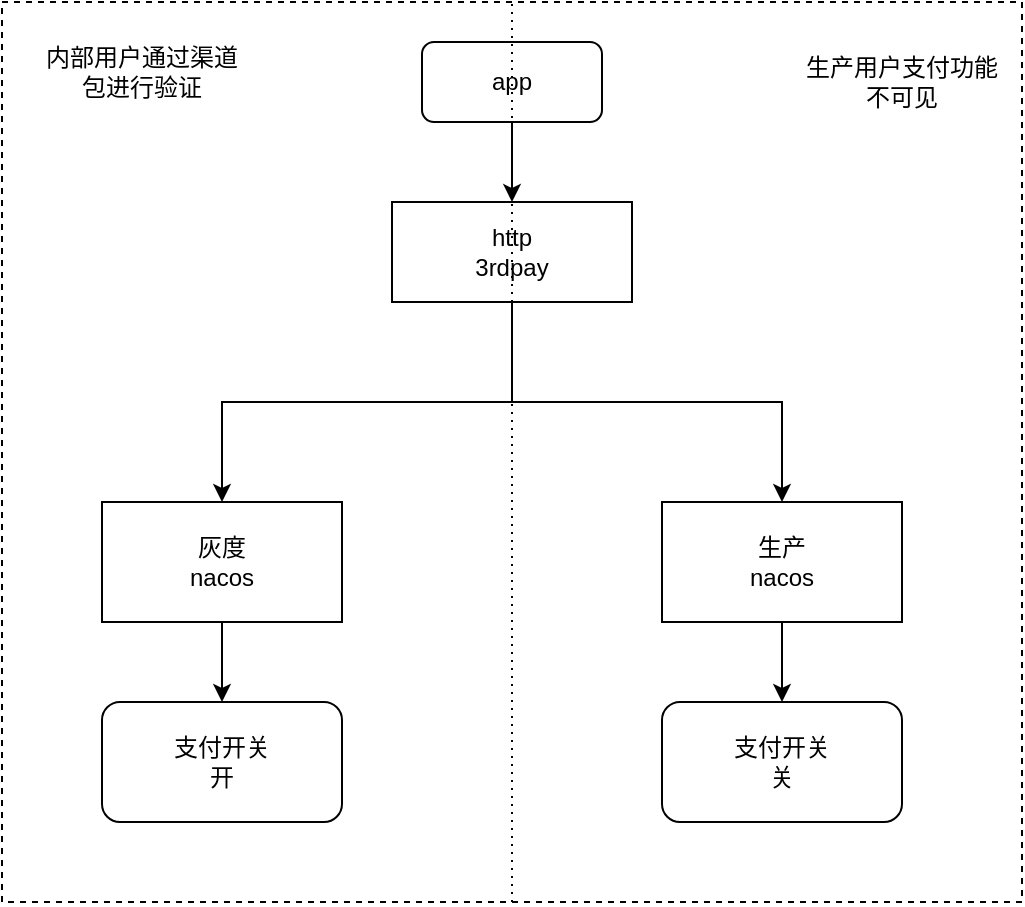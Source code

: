 <mxfile version="17.4.6" type="github" pages="4">
  <diagram id="1ibXJEjT5v1Qtc3Ci-ZA" name="灰度部署">
    <mxGraphModel dx="1186" dy="545" grid="1" gridSize="10" guides="1" tooltips="1" connect="1" arrows="1" fold="1" page="1" pageScale="1" pageWidth="827" pageHeight="1169" math="0" shadow="0">
      <root>
        <mxCell id="0" />
        <mxCell id="1" parent="0" />
        <mxCell id="LKj5p6A1wOPdXeghBESK-13" value="" style="rounded=0;whiteSpace=wrap;html=1;dashed=1;" parent="1" vertex="1">
          <mxGeometry x="110" y="30" width="510" height="450" as="geometry" />
        </mxCell>
        <mxCell id="LKj5p6A1wOPdXeghBESK-5" style="edgeStyle=orthogonalEdgeStyle;rounded=0;orthogonalLoop=1;jettySize=auto;html=1;exitX=0.5;exitY=1;exitDx=0;exitDy=0;entryX=0.5;entryY=0;entryDx=0;entryDy=0;" parent="1" source="LKj5p6A1wOPdXeghBESK-1" target="LKj5p6A1wOPdXeghBESK-2" edge="1">
          <mxGeometry relative="1" as="geometry" />
        </mxCell>
        <mxCell id="LKj5p6A1wOPdXeghBESK-1" value="app" style="rounded=1;whiteSpace=wrap;html=1;" parent="1" vertex="1">
          <mxGeometry x="320" y="50" width="90" height="40" as="geometry" />
        </mxCell>
        <mxCell id="LKj5p6A1wOPdXeghBESK-6" style="edgeStyle=orthogonalEdgeStyle;rounded=0;orthogonalLoop=1;jettySize=auto;html=1;exitX=0.5;exitY=1;exitDx=0;exitDy=0;entryX=0.5;entryY=0;entryDx=0;entryDy=0;" parent="1" source="LKj5p6A1wOPdXeghBESK-2" target="LKj5p6A1wOPdXeghBESK-3" edge="1">
          <mxGeometry relative="1" as="geometry" />
        </mxCell>
        <mxCell id="LKj5p6A1wOPdXeghBESK-7" style="edgeStyle=orthogonalEdgeStyle;rounded=0;orthogonalLoop=1;jettySize=auto;html=1;exitX=0.5;exitY=1;exitDx=0;exitDy=0;entryX=0.5;entryY=0;entryDx=0;entryDy=0;" parent="1" source="LKj5p6A1wOPdXeghBESK-2" target="LKj5p6A1wOPdXeghBESK-4" edge="1">
          <mxGeometry relative="1" as="geometry" />
        </mxCell>
        <mxCell id="LKj5p6A1wOPdXeghBESK-2" value="http&lt;br&gt;3rdpay" style="rounded=0;whiteSpace=wrap;html=1;" parent="1" vertex="1">
          <mxGeometry x="305" y="130" width="120" height="50" as="geometry" />
        </mxCell>
        <mxCell id="LKj5p6A1wOPdXeghBESK-10" style="edgeStyle=orthogonalEdgeStyle;rounded=0;orthogonalLoop=1;jettySize=auto;html=1;exitX=0.5;exitY=1;exitDx=0;exitDy=0;" parent="1" source="LKj5p6A1wOPdXeghBESK-3" target="LKj5p6A1wOPdXeghBESK-8" edge="1">
          <mxGeometry relative="1" as="geometry" />
        </mxCell>
        <mxCell id="LKj5p6A1wOPdXeghBESK-3" value="灰度&lt;br&gt;nacos" style="rounded=0;whiteSpace=wrap;html=1;" parent="1" vertex="1">
          <mxGeometry x="160" y="280" width="120" height="60" as="geometry" />
        </mxCell>
        <mxCell id="LKj5p6A1wOPdXeghBESK-11" style="edgeStyle=orthogonalEdgeStyle;rounded=0;orthogonalLoop=1;jettySize=auto;html=1;exitX=0.5;exitY=1;exitDx=0;exitDy=0;entryX=0.5;entryY=0;entryDx=0;entryDy=0;" parent="1" source="LKj5p6A1wOPdXeghBESK-4" target="LKj5p6A1wOPdXeghBESK-9" edge="1">
          <mxGeometry relative="1" as="geometry" />
        </mxCell>
        <mxCell id="LKj5p6A1wOPdXeghBESK-4" value="生产&lt;br&gt;nacos" style="rounded=0;whiteSpace=wrap;html=1;" parent="1" vertex="1">
          <mxGeometry x="440" y="280" width="120" height="60" as="geometry" />
        </mxCell>
        <mxCell id="LKj5p6A1wOPdXeghBESK-8" value="支付开关&lt;br&gt;开" style="rounded=1;whiteSpace=wrap;html=1;" parent="1" vertex="1">
          <mxGeometry x="160" y="380" width="120" height="60" as="geometry" />
        </mxCell>
        <mxCell id="LKj5p6A1wOPdXeghBESK-9" value="支付开关&lt;br&gt;关" style="rounded=1;whiteSpace=wrap;html=1;" parent="1" vertex="1">
          <mxGeometry x="440" y="380" width="120" height="60" as="geometry" />
        </mxCell>
        <mxCell id="LKj5p6A1wOPdXeghBESK-14" value="" style="endArrow=none;dashed=1;html=1;dashPattern=1 3;strokeWidth=1;rounded=0;entryX=0.5;entryY=0;entryDx=0;entryDy=0;exitX=0.5;exitY=1;exitDx=0;exitDy=0;" parent="1" source="LKj5p6A1wOPdXeghBESK-13" target="LKj5p6A1wOPdXeghBESK-13" edge="1">
          <mxGeometry width="50" height="50" relative="1" as="geometry">
            <mxPoint x="380" y="320" as="sourcePoint" />
            <mxPoint x="430" y="270" as="targetPoint" />
          </mxGeometry>
        </mxCell>
        <mxCell id="LKj5p6A1wOPdXeghBESK-15" value="内部用户通过渠道包进行验证" style="text;html=1;strokeColor=none;fillColor=none;align=center;verticalAlign=middle;whiteSpace=wrap;rounded=0;dashed=1;" parent="1" vertex="1">
          <mxGeometry x="130" y="50" width="100" height="30" as="geometry" />
        </mxCell>
        <mxCell id="LKj5p6A1wOPdXeghBESK-16" value="生产用户支付功能&lt;br&gt;不可见" style="text;html=1;strokeColor=none;fillColor=none;align=center;verticalAlign=middle;whiteSpace=wrap;rounded=0;dashed=1;" parent="1" vertex="1">
          <mxGeometry x="510" y="50" width="100" height="40" as="geometry" />
        </mxCell>
      </root>
    </mxGraphModel>
  </diagram>
  <diagram id="wxYPJpiME_j042TMODb1" name="Push推送userId">
    <mxGraphModel dx="946" dy="545" grid="1" gridSize="10" guides="1" tooltips="1" connect="1" arrows="1" fold="1" page="1" pageScale="1" pageWidth="827" pageHeight="1169" math="0" shadow="0">
      <root>
        <mxCell id="0" />
        <mxCell id="1" parent="0" />
        <mxCell id="8JXvULGLDBDLUBsSb-vN-5" style="edgeStyle=orthogonalEdgeStyle;rounded=0;orthogonalLoop=1;jettySize=auto;html=1;exitX=1;exitY=0.5;exitDx=0;exitDy=0;entryX=0;entryY=0.5;entryDx=0;entryDy=0;" parent="1" source="8JXvULGLDBDLUBsSb-vN-1" target="8JXvULGLDBDLUBsSb-vN-4" edge="1">
          <mxGeometry relative="1" as="geometry" />
        </mxCell>
        <mxCell id="8JXvULGLDBDLUBsSb-vN-1" value="user" style="rounded=0;whiteSpace=wrap;html=1;" parent="1" vertex="1">
          <mxGeometry x="100" y="80" width="120" height="60" as="geometry" />
        </mxCell>
        <mxCell id="8JXvULGLDBDLUBsSb-vN-6" style="edgeStyle=orthogonalEdgeStyle;rounded=0;orthogonalLoop=1;jettySize=auto;html=1;exitX=1;exitY=0.5;exitDx=0;exitDy=0;" parent="1" source="8JXvULGLDBDLUBsSb-vN-2" target="8JXvULGLDBDLUBsSb-vN-4" edge="1">
          <mxGeometry relative="1" as="geometry">
            <mxPoint x="440" y="200" as="targetPoint" />
          </mxGeometry>
        </mxCell>
        <mxCell id="8JXvULGLDBDLUBsSb-vN-2" value="postion" style="rounded=0;whiteSpace=wrap;html=1;" parent="1" vertex="1">
          <mxGeometry x="100" y="170" width="120" height="60" as="geometry" />
        </mxCell>
        <mxCell id="8JXvULGLDBDLUBsSb-vN-8" style="edgeStyle=orthogonalEdgeStyle;rounded=0;orthogonalLoop=1;jettySize=auto;html=1;exitX=1;exitY=0.5;exitDx=0;exitDy=0;entryX=0;entryY=0.5;entryDx=0;entryDy=0;" parent="1" source="8JXvULGLDBDLUBsSb-vN-3" target="8JXvULGLDBDLUBsSb-vN-4" edge="1">
          <mxGeometry relative="1" as="geometry" />
        </mxCell>
        <mxCell id="8JXvULGLDBDLUBsSb-vN-9" value="角色ID" style="edgeLabel;html=1;align=center;verticalAlign=middle;resizable=0;points=[];" parent="8JXvULGLDBDLUBsSb-vN-8" vertex="1" connectable="0">
          <mxGeometry x="0.55" relative="1" as="geometry">
            <mxPoint as="offset" />
          </mxGeometry>
        </mxCell>
        <mxCell id="8JXvULGLDBDLUBsSb-vN-3" value="pay" style="rounded=0;whiteSpace=wrap;html=1;" parent="1" vertex="1">
          <mxGeometry x="100" y="260" width="120" height="60" as="geometry" />
        </mxCell>
        <mxCell id="8JXvULGLDBDLUBsSb-vN-11" style="edgeStyle=orthogonalEdgeStyle;rounded=0;orthogonalLoop=1;jettySize=auto;html=1;exitX=1;exitY=0.5;exitDx=0;exitDy=0;entryX=0;entryY=0.5;entryDx=0;entryDy=0;" parent="1" source="8JXvULGLDBDLUBsSb-vN-4" target="8JXvULGLDBDLUBsSb-vN-10" edge="1">
          <mxGeometry relative="1" as="geometry" />
        </mxCell>
        <mxCell id="8JXvULGLDBDLUBsSb-vN-15" value="用户ID" style="edgeLabel;html=1;align=center;verticalAlign=middle;resizable=0;points=[];" parent="8JXvULGLDBDLUBsSb-vN-11" vertex="1" connectable="0">
          <mxGeometry x="-0.218" y="1" relative="1" as="geometry">
            <mxPoint y="1" as="offset" />
          </mxGeometry>
        </mxCell>
        <mxCell id="8JXvULGLDBDLUBsSb-vN-4" value="msg" style="rounded=0;whiteSpace=wrap;html=1;" parent="1" vertex="1">
          <mxGeometry x="460" y="170" width="120" height="60" as="geometry" />
        </mxCell>
        <mxCell id="8JXvULGLDBDLUBsSb-vN-10" value="push" style="rounded=0;whiteSpace=wrap;html=1;" parent="1" vertex="1">
          <mxGeometry x="690" y="170" width="120" height="60" as="geometry" />
        </mxCell>
        <mxCell id="8JXvULGLDBDLUBsSb-vN-13" style="edgeStyle=orthogonalEdgeStyle;rounded=0;orthogonalLoop=1;jettySize=auto;html=1;exitX=0.5;exitY=1;exitDx=0;exitDy=0;entryX=0.5;entryY=0;entryDx=0;entryDy=0;" parent="1" source="8JXvULGLDBDLUBsSb-vN-12" target="8JXvULGLDBDLUBsSb-vN-4" edge="1">
          <mxGeometry relative="1" as="geometry" />
        </mxCell>
        <mxCell id="8JXvULGLDBDLUBsSb-vN-14" value="用角色ID获取用户ID" style="edgeLabel;html=1;align=center;verticalAlign=middle;resizable=0;points=[];" parent="8JXvULGLDBDLUBsSb-vN-13" vertex="1" connectable="0">
          <mxGeometry x="-0.25" relative="1" as="geometry">
            <mxPoint as="offset" />
          </mxGeometry>
        </mxCell>
        <mxCell id="8JXvULGLDBDLUBsSb-vN-12" value="用户ID&lt;br&gt;角色ID&lt;br&gt;缓存在Redis" style="rounded=1;whiteSpace=wrap;html=1;" parent="1" vertex="1">
          <mxGeometry x="460" y="10" width="120" height="60" as="geometry" />
        </mxCell>
        <mxCell id="8JXvULGLDBDLUBsSb-vN-16" value="&lt;h1&gt;msg服务转换&lt;/h1&gt;&lt;div&gt;msg服务做id的转换&lt;/div&gt;&lt;div&gt;原先的服务埋点逻辑不变&lt;/div&gt;&lt;div&gt;如果要更换埋点消息内容需要两端配合&lt;/div&gt;" style="text;html=1;strokeColor=none;fillColor=none;spacing=5;spacingTop=-20;whiteSpace=wrap;overflow=hidden;rounded=0;" parent="1" vertex="1">
          <mxGeometry x="430" y="260" width="230" height="120" as="geometry" />
        </mxCell>
        <mxCell id="8JXvULGLDBDLUBsSb-vN-18" style="edgeStyle=orthogonalEdgeStyle;rounded=0;orthogonalLoop=1;jettySize=auto;html=1;exitX=1;exitY=0.5;exitDx=0;exitDy=0;entryX=0;entryY=0.5;entryDx=0;entryDy=0;" parent="1" source="8JXvULGLDBDLUBsSb-vN-17" target="8JXvULGLDBDLUBsSb-vN-4" edge="1">
          <mxGeometry relative="1" as="geometry" />
        </mxCell>
        <mxCell id="8JXvULGLDBDLUBsSb-vN-17" value="..." style="rounded=0;whiteSpace=wrap;html=1;" parent="1" vertex="1">
          <mxGeometry x="100" y="350" width="120" height="60" as="geometry" />
        </mxCell>
      </root>
    </mxGraphModel>
  </diagram>
  <diagram id="k2vRSlIgIzKKIgugVUz-" name="停服公告">
    <mxGraphModel dx="946" dy="545" grid="1" gridSize="10" guides="1" tooltips="1" connect="1" arrows="1" fold="1" page="1" pageScale="1" pageWidth="827" pageHeight="1169" math="0" shadow="0">
      <root>
        <mxCell id="0" />
        <mxCell id="1" parent="0" />
        <mxCell id="ytwmIfQ4Oh8YsISu7xkb-14" style="edgeStyle=orthogonalEdgeStyle;rounded=0;orthogonalLoop=1;jettySize=auto;html=1;exitX=0.5;exitY=1;exitDx=0;exitDy=0;dashed=1;dashPattern=1 1;" parent="1" source="ytwmIfQ4Oh8YsISu7xkb-1" target="ytwmIfQ4Oh8YsISu7xkb-2" edge="1">
          <mxGeometry relative="1" as="geometry" />
        </mxCell>
        <mxCell id="ytwmIfQ4Oh8YsISu7xkb-19" style="edgeStyle=orthogonalEdgeStyle;rounded=0;orthogonalLoop=1;jettySize=auto;html=1;exitX=0.5;exitY=1;exitDx=0;exitDy=0;entryX=0.5;entryY=0;entryDx=0;entryDy=0;dashed=1;dashPattern=1 1;" parent="1" source="ytwmIfQ4Oh8YsISu7xkb-1" target="ytwmIfQ4Oh8YsISu7xkb-3" edge="1">
          <mxGeometry relative="1" as="geometry" />
        </mxCell>
        <mxCell id="ytwmIfQ4Oh8YsISu7xkb-1" value="pass" style="rounded=0;whiteSpace=wrap;html=1;dashed=1;dashPattern=1 1;" parent="1" vertex="1">
          <mxGeometry x="230" y="255" width="410" height="60" as="geometry" />
        </mxCell>
        <mxCell id="ytwmIfQ4Oh8YsISu7xkb-15" style="edgeStyle=orthogonalEdgeStyle;rounded=0;orthogonalLoop=1;jettySize=auto;html=1;exitX=0.5;exitY=1;exitDx=0;exitDy=0;entryX=0.5;entryY=0;entryDx=0;entryDy=0;dashed=1;dashPattern=1 1;" parent="1" source="ytwmIfQ4Oh8YsISu7xkb-2" target="ytwmIfQ4Oh8YsISu7xkb-4" edge="1">
          <mxGeometry relative="1" as="geometry" />
        </mxCell>
        <mxCell id="ytwmIfQ4Oh8YsISu7xkb-16" style="edgeStyle=orthogonalEdgeStyle;rounded=0;orthogonalLoop=1;jettySize=auto;html=1;exitX=0.5;exitY=1;exitDx=0;exitDy=0;entryX=0.5;entryY=0;entryDx=0;entryDy=0;dashed=1;dashPattern=1 1;" parent="1" source="ytwmIfQ4Oh8YsISu7xkb-2" target="ytwmIfQ4Oh8YsISu7xkb-7" edge="1">
          <mxGeometry relative="1" as="geometry" />
        </mxCell>
        <mxCell id="ytwmIfQ4Oh8YsISu7xkb-17" style="edgeStyle=orthogonalEdgeStyle;rounded=0;orthogonalLoop=1;jettySize=auto;html=1;exitX=0.5;exitY=1;exitDx=0;exitDy=0;entryX=0.5;entryY=0;entryDx=0;entryDy=0;dashed=1;dashPattern=1 1;" parent="1" source="ytwmIfQ4Oh8YsISu7xkb-2" target="ytwmIfQ4Oh8YsISu7xkb-6" edge="1">
          <mxGeometry relative="1" as="geometry" />
        </mxCell>
        <mxCell id="ytwmIfQ4Oh8YsISu7xkb-18" style="edgeStyle=orthogonalEdgeStyle;rounded=0;orthogonalLoop=1;jettySize=auto;html=1;exitX=0.5;exitY=1;exitDx=0;exitDy=0;entryX=0.5;entryY=0;entryDx=0;entryDy=0;dashed=1;dashPattern=1 1;" parent="1" source="ytwmIfQ4Oh8YsISu7xkb-2" target="ytwmIfQ4Oh8YsISu7xkb-5" edge="1">
          <mxGeometry relative="1" as="geometry" />
        </mxCell>
        <mxCell id="ytwmIfQ4Oh8YsISu7xkb-2" value="gateway" style="rounded=1;whiteSpace=wrap;html=1;dashed=1;dashPattern=1 1;" parent="1" vertex="1">
          <mxGeometry x="250" y="375" width="120" height="60" as="geometry" />
        </mxCell>
        <mxCell id="ytwmIfQ4Oh8YsISu7xkb-3" value="pa" style="rounded=1;whiteSpace=wrap;html=1;dashed=1;dashPattern=1 1;" parent="1" vertex="1">
          <mxGeometry x="520" y="375" width="120" height="60" as="geometry" />
        </mxCell>
        <mxCell id="ytwmIfQ4Oh8YsISu7xkb-4" value="user" style="rounded=1;whiteSpace=wrap;html=1;dashed=1;dashPattern=1 1;" parent="1" vertex="1">
          <mxGeometry x="160" y="535" width="50" height="50" as="geometry" />
        </mxCell>
        <mxCell id="ytwmIfQ4Oh8YsISu7xkb-5" value="..." style="rounded=1;whiteSpace=wrap;html=1;dashed=1;dashPattern=1 1;" parent="1" vertex="1">
          <mxGeometry x="400" y="535" width="50" height="50" as="geometry" />
        </mxCell>
        <mxCell id="ytwmIfQ4Oh8YsISu7xkb-6" value="system" style="rounded=1;whiteSpace=wrap;html=1;dashed=1;dashPattern=1 1;" parent="1" vertex="1">
          <mxGeometry x="320" y="535" width="50" height="50" as="geometry" />
        </mxCell>
        <mxCell id="ytwmIfQ4Oh8YsISu7xkb-7" value="msg" style="rounded=1;whiteSpace=wrap;html=1;dashed=1;dashPattern=1 1;" parent="1" vertex="1">
          <mxGeometry x="240" y="535" width="50" height="50" as="geometry" />
        </mxCell>
        <mxCell id="ytwmIfQ4Oh8YsISu7xkb-12" style="edgeStyle=orthogonalEdgeStyle;rounded=0;orthogonalLoop=1;jettySize=auto;html=1;exitX=0.75;exitY=1;exitDx=0;exitDy=0;entryX=0.5;entryY=0;entryDx=0;entryDy=0;dashed=1;dashPattern=1 1;" parent="1" source="ytwmIfQ4Oh8YsISu7xkb-8" target="ytwmIfQ4Oh8YsISu7xkb-1" edge="1">
          <mxGeometry relative="1" as="geometry" />
        </mxCell>
        <mxCell id="ytwmIfQ4Oh8YsISu7xkb-8" value="web" style="rounded=1;whiteSpace=wrap;html=1;dashed=1;dashPattern=1 1;" parent="1" vertex="1">
          <mxGeometry x="230" y="155" width="70" height="50" as="geometry" />
        </mxCell>
        <mxCell id="ytwmIfQ4Oh8YsISu7xkb-13" style="edgeStyle=orthogonalEdgeStyle;rounded=0;orthogonalLoop=1;jettySize=auto;html=1;exitX=0.5;exitY=1;exitDx=0;exitDy=0;entryX=0.5;entryY=0;entryDx=0;entryDy=0;dashed=1;dashPattern=1 1;" parent="1" source="ytwmIfQ4Oh8YsISu7xkb-11" target="ytwmIfQ4Oh8YsISu7xkb-1" edge="1">
          <mxGeometry relative="1" as="geometry">
            <mxPoint x="440" y="255" as="targetPoint" />
          </mxGeometry>
        </mxCell>
        <mxCell id="ytwmIfQ4Oh8YsISu7xkb-11" value="app" style="rounded=1;whiteSpace=wrap;html=1;dashed=1;dashPattern=1 1;" parent="1" vertex="1">
          <mxGeometry x="550" y="155" width="70" height="50" as="geometry" />
        </mxCell>
      </root>
    </mxGraphModel>
  </diagram>
  <diagram id="jthV7-8X6jTpfBakfx03" name="JS拉新">
    <mxGraphModel dx="946" dy="545" grid="1" gridSize="10" guides="1" tooltips="1" connect="1" arrows="1" fold="1" page="1" pageScale="1" pageWidth="827" pageHeight="1169" background="#FFFFFF" math="0" shadow="0">
      <root>
        <mxCell id="0" />
        <mxCell id="1" parent="0" />
        <mxCell id="uA9h-hV5zZD78vr0PwWA-5" style="rounded=0;orthogonalLoop=1;jettySize=auto;html=1;exitX=1;exitY=0.5;exitDx=0;exitDy=0;entryX=0;entryY=0.5;entryDx=0;entryDy=0;" parent="1" source="uA9h-hV5zZD78vr0PwWA-1" target="uA9h-hV5zZD78vr0PwWA-2" edge="1">
          <mxGeometry relative="1" as="geometry" />
        </mxCell>
        <mxCell id="uA9h-hV5zZD78vr0PwWA-6" style="rounded=0;orthogonalLoop=1;jettySize=auto;html=1;entryX=0;entryY=0.5;entryDx=0;entryDy=0;exitX=1;exitY=0.5;exitDx=0;exitDy=0;" parent="1" source="uA9h-hV5zZD78vr0PwWA-1" target="uA9h-hV5zZD78vr0PwWA-3" edge="1">
          <mxGeometry relative="1" as="geometry" />
        </mxCell>
        <mxCell id="uA9h-hV5zZD78vr0PwWA-7" style="rounded=0;orthogonalLoop=1;jettySize=auto;html=1;exitX=1;exitY=0.5;exitDx=0;exitDy=0;entryX=0;entryY=0.5;entryDx=0;entryDy=0;" parent="1" source="uA9h-hV5zZD78vr0PwWA-1" target="uA9h-hV5zZD78vr0PwWA-4" edge="1">
          <mxGeometry relative="1" as="geometry" />
        </mxCell>
        <mxCell id="uA9h-hV5zZD78vr0PwWA-10" style="edgeStyle=none;rounded=0;orthogonalLoop=1;jettySize=auto;html=1;exitX=1;exitY=0.5;exitDx=0;exitDy=0;entryX=0;entryY=0.5;entryDx=0;entryDy=0;" parent="1" source="uA9h-hV5zZD78vr0PwWA-1" target="uA9h-hV5zZD78vr0PwWA-9" edge="1">
          <mxGeometry relative="1" as="geometry" />
        </mxCell>
        <mxCell id="D5hWllVHSn7_AgNh1Baz-7" style="rounded=0;orthogonalLoop=1;jettySize=auto;html=1;exitX=1;exitY=0.5;exitDx=0;exitDy=0;entryX=0;entryY=0.5;entryDx=0;entryDy=0;" edge="1" parent="1" source="uA9h-hV5zZD78vr0PwWA-1" target="D5hWllVHSn7_AgNh1Baz-6">
          <mxGeometry relative="1" as="geometry" />
        </mxCell>
        <mxCell id="uA9h-hV5zZD78vr0PwWA-1" value="活动" style="rounded=1;whiteSpace=wrap;html=1;arcSize=8;" parent="1" vertex="1">
          <mxGeometry x="40" y="230" width="100" height="60" as="geometry" />
        </mxCell>
        <mxCell id="uA9h-hV5zZD78vr0PwWA-2" value="用户" style="rounded=1;whiteSpace=wrap;html=1;" parent="1" vertex="1">
          <mxGeometry x="294" y="110" width="120" height="60" as="geometry" />
        </mxCell>
        <mxCell id="uA9h-hV5zZD78vr0PwWA-3" value="账户" style="rounded=1;whiteSpace=wrap;html=1;" parent="1" vertex="1">
          <mxGeometry x="294" y="190" width="120" height="60" as="geometry" />
        </mxCell>
        <mxCell id="uA9h-hV5zZD78vr0PwWA-4" value="通知" style="rounded=1;whiteSpace=wrap;html=1;" parent="1" vertex="1">
          <mxGeometry x="290" y="270" width="120" height="60" as="geometry" />
        </mxCell>
        <mxCell id="uA9h-hV5zZD78vr0PwWA-9" value="课程" style="rounded=1;whiteSpace=wrap;html=1;" parent="1" vertex="1">
          <mxGeometry x="290" y="350" width="120" height="60" as="geometry" />
        </mxCell>
        <mxCell id="uA9h-hV5zZD78vr0PwWA-19" value="" style="edgeStyle=none;rounded=0;orthogonalLoop=1;jettySize=auto;html=1;fontSize=14;" parent="1" source="uA9h-hV5zZD78vr0PwWA-12" target="uA9h-hV5zZD78vr0PwWA-18" edge="1">
          <mxGeometry relative="1" as="geometry" />
        </mxCell>
        <mxCell id="uA9h-hV5zZD78vr0PwWA-12" value="JS注册" style="rounded=1;whiteSpace=wrap;html=1;fontSize=14;" parent="1" vertex="1">
          <mxGeometry x="60" y="525" width="120" height="60" as="geometry" />
        </mxCell>
        <mxCell id="uA9h-hV5zZD78vr0PwWA-17" value="分配邀请码" style="text;html=1;strokeColor=none;fillColor=none;align=left;verticalAlign=middle;whiteSpace=wrap;rounded=0;fontSize=14;" parent="1" vertex="1">
          <mxGeometry x="260" y="540" width="110" height="30" as="geometry" />
        </mxCell>
        <mxCell id="uA9h-hV5zZD78vr0PwWA-21" value="" style="edgeStyle=none;rounded=0;orthogonalLoop=1;jettySize=auto;html=1;fontSize=14;" parent="1" source="uA9h-hV5zZD78vr0PwWA-18" target="uA9h-hV5zZD78vr0PwWA-20" edge="1">
          <mxGeometry relative="1" as="geometry" />
        </mxCell>
        <mxCell id="uA9h-hV5zZD78vr0PwWA-18" value="进入活动主页" style="rounded=1;whiteSpace=wrap;html=1;fontSize=14;" parent="1" vertex="1">
          <mxGeometry x="60" y="640" width="120" height="60" as="geometry" />
        </mxCell>
        <mxCell id="uA9h-hV5zZD78vr0PwWA-23" value="" style="edgeStyle=none;rounded=0;orthogonalLoop=1;jettySize=auto;html=1;fontSize=14;" parent="1" source="uA9h-hV5zZD78vr0PwWA-20" target="uA9h-hV5zZD78vr0PwWA-22" edge="1">
          <mxGeometry relative="1" as="geometry" />
        </mxCell>
        <mxCell id="uA9h-hV5zZD78vr0PwWA-20" value="生成分享链接" style="rounded=1;whiteSpace=wrap;html=1;fontSize=14;" parent="1" vertex="1">
          <mxGeometry x="60" y="750" width="120" height="60" as="geometry" />
        </mxCell>
        <mxCell id="uA9h-hV5zZD78vr0PwWA-27" value="" style="edgeStyle=none;rounded=0;orthogonalLoop=1;jettySize=auto;html=1;fontSize=14;" parent="1" source="uA9h-hV5zZD78vr0PwWA-22" target="uA9h-hV5zZD78vr0PwWA-26" edge="1">
          <mxGeometry relative="1" as="geometry" />
        </mxCell>
        <mxCell id="uA9h-hV5zZD78vr0PwWA-22" value="被邀请者&lt;br&gt;完成活动任务" style="rounded=1;whiteSpace=wrap;html=1;fontSize=14;" parent="1" vertex="1">
          <mxGeometry x="60" y="860" width="120" height="60" as="geometry" />
        </mxCell>
        <mxCell id="uA9h-hV5zZD78vr0PwWA-24" value="分享链接带有分销码和邀请者唯一标识" style="text;html=1;strokeColor=none;fillColor=none;align=left;verticalAlign=middle;whiteSpace=wrap;rounded=0;fontSize=14;" parent="1" vertex="1">
          <mxGeometry x="255" y="765" width="250" height="30" as="geometry" />
        </mxCell>
        <mxCell id="uA9h-hV5zZD78vr0PwWA-25" value="1:用户注册流程&lt;br&gt;2:课程完成流程&lt;br&gt;3:拉新人数流程" style="text;html=1;strokeColor=none;fillColor=none;align=left;verticalAlign=middle;whiteSpace=wrap;rounded=0;fontSize=14;" parent="1" vertex="1">
          <mxGeometry x="260" y="865" width="260" height="55" as="geometry" />
        </mxCell>
        <mxCell id="uA9h-hV5zZD78vr0PwWA-29" value="" style="edgeStyle=none;rounded=0;orthogonalLoop=1;jettySize=auto;html=1;fontSize=14;" parent="1" source="uA9h-hV5zZD78vr0PwWA-26" target="uA9h-hV5zZD78vr0PwWA-28" edge="1">
          <mxGeometry relative="1" as="geometry" />
        </mxCell>
        <mxCell id="uA9h-hV5zZD78vr0PwWA-26" value="余额账户累积&lt;br&gt;(奖励)" style="rounded=1;whiteSpace=wrap;html=1;fontSize=14;" parent="1" vertex="1">
          <mxGeometry x="55" y="980" width="130" height="60" as="geometry" />
        </mxCell>
        <mxCell id="uA9h-hV5zZD78vr0PwWA-28" value="余额消耗&lt;br&gt;(提现)" style="rounded=1;whiteSpace=wrap;html=1;fontSize=14;" parent="1" vertex="1">
          <mxGeometry x="265" y="980" width="130" height="60" as="geometry" />
        </mxCell>
        <mxCell id="uA9h-hV5zZD78vr0PwWA-30" value="App端控制活动入口(mgm活动只针对JS)&lt;br&gt;设计得考虑到后期活动的扩展(例如对JP也做相关的活动)&lt;br&gt;活动管理&lt;br&gt;活动参与情况统计数据" style="text;html=1;strokeColor=none;fillColor=none;align=left;verticalAlign=middle;whiteSpace=wrap;rounded=0;fontSize=14;" parent="1" vertex="1">
          <mxGeometry x="255" y="650" width="395" height="40" as="geometry" />
        </mxCell>
        <mxCell id="uA9h-hV5zZD78vr0PwWA-31" value="&lt;div&gt;&lt;span&gt;1:邀请者端实时查询被邀者任务进度&lt;/span&gt;&lt;/div&gt;&lt;div&gt;&lt;span&gt;2:邀请者端实时提醒被邀请者完成任务&lt;/span&gt;&lt;/div&gt;&lt;div&gt;&lt;span&gt;3:邀请者和被邀请者端跑马灯展示获取奖励消息&lt;/span&gt;&lt;/div&gt;" style="text;html=1;strokeColor=none;fillColor=none;align=left;verticalAlign=middle;whiteSpace=wrap;rounded=0;fontSize=14;" parent="1" vertex="1">
          <mxGeometry x="55" y="1060" width="355" height="50" as="geometry" />
        </mxCell>
        <mxCell id="D5hWllVHSn7_AgNh1Baz-1" value="&lt;div&gt;&lt;span&gt;1:用户注册、信息完善程度、简历完善程度&lt;/span&gt;&lt;/div&gt;&lt;div&gt;&lt;span&gt;2:分销码&lt;/span&gt;&lt;/div&gt;&lt;div&gt;&lt;span&gt;3:用户详情&lt;/span&gt;&lt;/div&gt;" style="text;html=1;strokeColor=none;fillColor=none;align=left;verticalAlign=middle;whiteSpace=wrap;rounded=0;" vertex="1" parent="1">
          <mxGeometry x="490" y="125" width="270" height="30" as="geometry" />
        </mxCell>
        <mxCell id="D5hWllVHSn7_AgNh1Baz-2" value="1:push&lt;br&gt;2:inbox&lt;br&gt;3:others" style="text;html=1;strokeColor=none;fillColor=none;align=left;verticalAlign=middle;whiteSpace=wrap;rounded=0;" vertex="1" parent="1">
          <mxGeometry x="490" y="310" width="100" height="40" as="geometry" />
        </mxCell>
        <mxCell id="D5hWllVHSn7_AgNh1Baz-3" value="1:课程完成进度&lt;br&gt;2:勋章领取数据" style="text;html=1;strokeColor=none;fillColor=none;align=left;verticalAlign=middle;whiteSpace=wrap;rounded=0;" vertex="1" parent="1">
          <mxGeometry x="490" y="405" width="200" height="30" as="geometry" />
        </mxCell>
        <mxCell id="D5hWllVHSn7_AgNh1Baz-4" value="1:账户余额累积明细&lt;br&gt;2:账户余额中奖励消耗明细" style="text;html=1;strokeColor=none;fillColor=none;align=left;verticalAlign=middle;whiteSpace=wrap;rounded=0;" vertex="1" parent="1">
          <mxGeometry x="490" y="220" width="210" height="30" as="geometry" />
        </mxCell>
        <mxCell id="D5hWllVHSn7_AgNh1Baz-5" value="1:活动管理&lt;br&gt;2:活动参与情况统计" style="text;html=1;align=left;verticalAlign=middle;resizable=0;points=[];autosize=1;strokeColor=none;fillColor=none;" vertex="1" parent="1">
          <mxGeometry x="40" y="320" width="120" height="30" as="geometry" />
        </mxCell>
        <mxCell id="D5hWllVHSn7_AgNh1Baz-6" value="others" style="rounded=1;whiteSpace=wrap;html=1;" vertex="1" parent="1">
          <mxGeometry x="290" y="430" width="120" height="60" as="geometry" />
        </mxCell>
      </root>
    </mxGraphModel>
  </diagram>
</mxfile>
